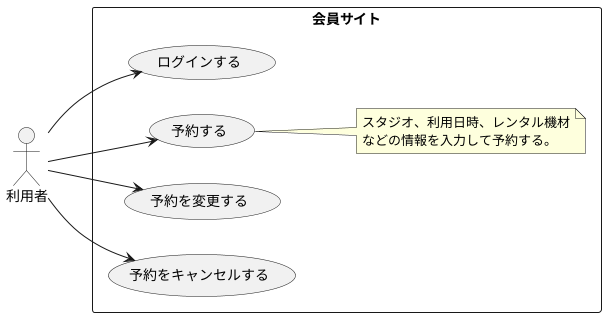 @startuml Usecase

left to right direction

actor 利用者

rectangle 会員サイト {
    利用者 --> (ログインする)
    利用者 --> (予約する)
    利用者 --> (予約を変更する)
    利用者 --> (予約をキャンセルする)

    note right of (予約する)
    スタジオ、利用日時、レンタル機材
    などの情報を入力して予約する。
    end note
}

@enduml
